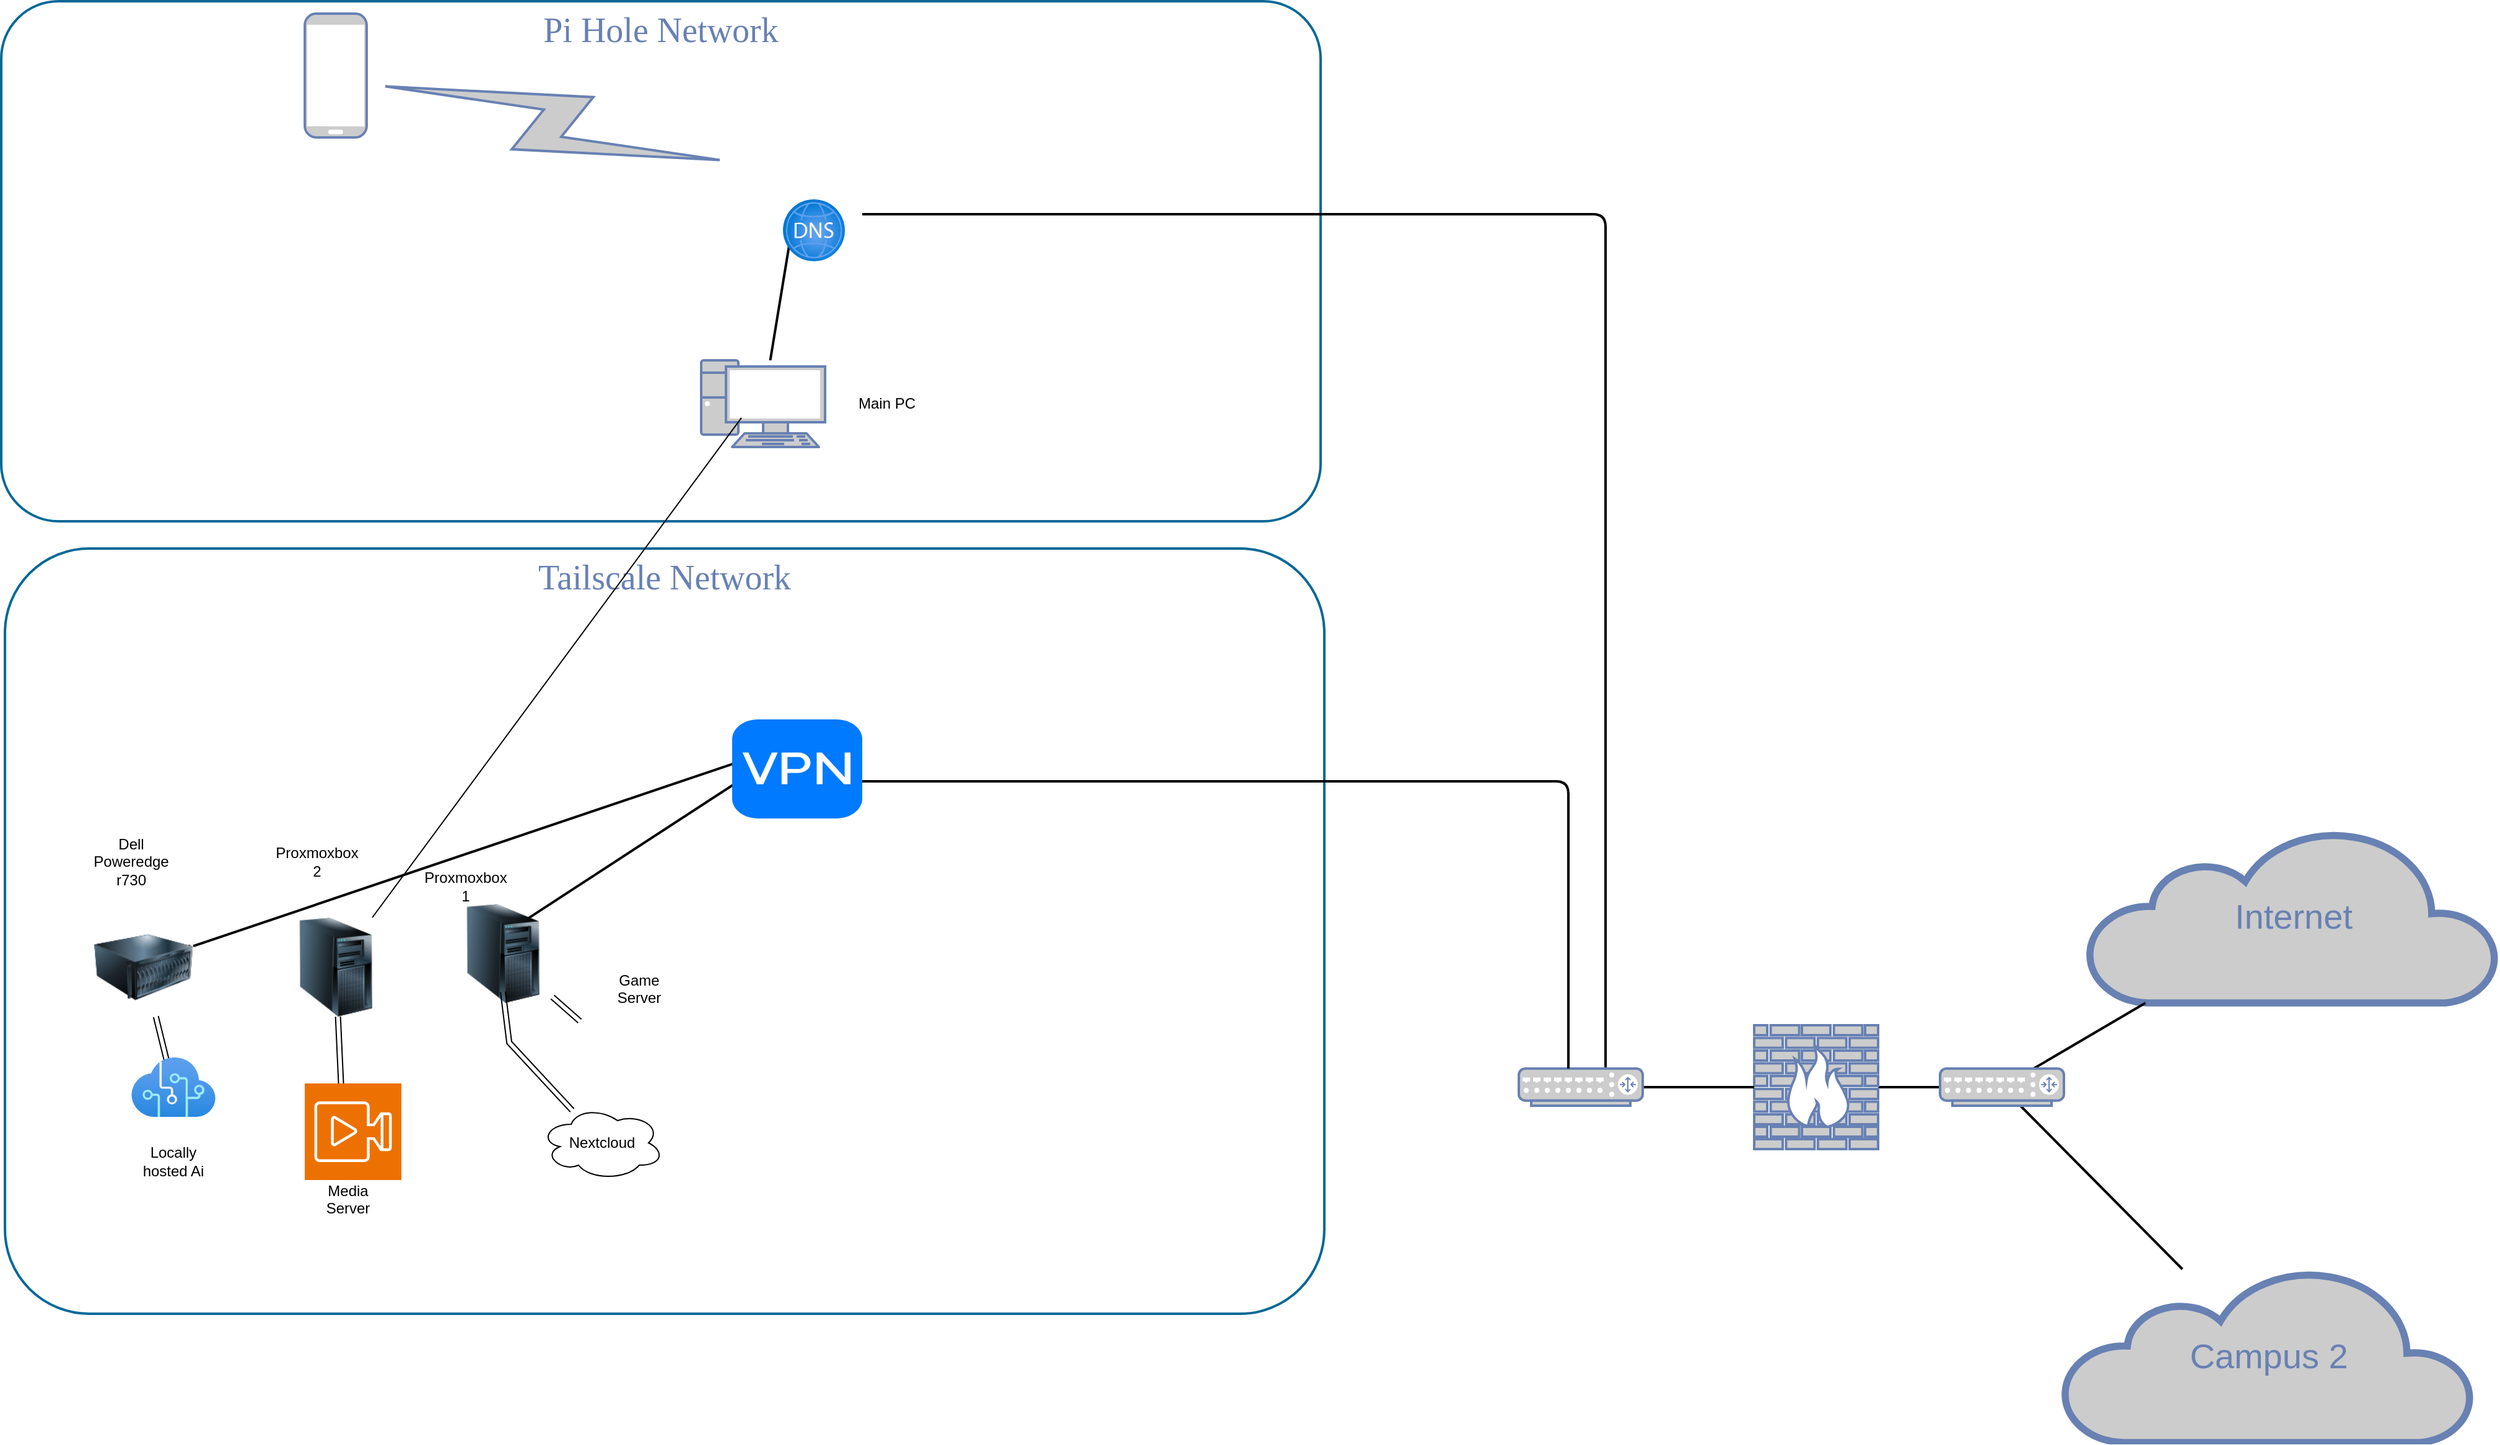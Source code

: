 <mxfile version="26.0.12">
  <diagram name="Page-1" id="bfe91b75-5d2c-26a0-9c1d-138518896778">
    <mxGraphModel dx="869" dy="497" grid="1" gridSize="10" guides="1" tooltips="1" connect="1" arrows="1" fold="1" page="1" pageScale="1" pageWidth="1100" pageHeight="850" background="none" math="0" shadow="0">
      <root>
        <mxCell id="0" />
        <mxCell id="1" parent="0" />
        <mxCell id="7c3789c024ecab99-79" value="Tailscale Network" style="rounded=1;whiteSpace=wrap;html=1;shadow=0;comic=0;strokeColor=#036897;strokeWidth=2;fillColor=none;fontFamily=Verdana;fontSize=28;fontColor=#6881B3;align=center;arcSize=11;verticalAlign=top;" parent="1" vertex="1">
          <mxGeometry x="78" y="462" width="1065" height="618" as="geometry" />
        </mxCell>
        <mxCell id="7c3789c024ecab99-78" value="Pi Hole Network" style="rounded=1;whiteSpace=wrap;html=1;shadow=0;comic=0;strokeColor=#036897;strokeWidth=2;fillColor=none;fontFamily=Verdana;fontSize=28;fontColor=#6881B3;align=center;arcSize=11;verticalAlign=top;" parent="1" vertex="1">
          <mxGeometry x="75" y="20" width="1065" height="420" as="geometry" />
        </mxCell>
        <mxCell id="7c3789c024ecab99-55" style="edgeStyle=none;html=1;labelBackgroundColor=none;endArrow=none;endFill=0;strokeWidth=2;fontFamily=Verdana;fontSize=28;fontColor=#6881B3;" parent="1" source="7c3789c024ecab99-8" target="7c3789c024ecab99-54" edge="1">
          <mxGeometry relative="1" as="geometry">
            <mxPoint x="1660" y="837.0" as="targetPoint" />
          </mxGeometry>
        </mxCell>
        <mxCell id="7c3789c024ecab99-8" value="" style="fontColor=#0066CC;verticalAlign=top;verticalLabelPosition=bottom;labelPosition=center;align=center;html=1;fillColor=#CCCCCC;strokeColor=#6881B3;gradientColor=none;gradientDirection=north;strokeWidth=2;shape=mxgraph.networks.firewall;rounded=0;shadow=0;comic=0;" parent="1" vertex="1">
          <mxGeometry x="1490" y="847" width="100" height="100" as="geometry" />
        </mxCell>
        <mxCell id="7c3789c024ecab99-18" style="edgeStyle=orthogonalEdgeStyle;html=1;labelBackgroundColor=none;endArrow=none;endFill=0;strokeWidth=2;fontFamily=Verdana;fontSize=15;fontColor=#036897;" parent="1" target="7c3789c024ecab99-10" edge="1">
          <mxGeometry relative="1" as="geometry">
            <mxPoint x="1110" y="310" as="targetPoint" />
            <Array as="points">
              <mxPoint x="1370" y="192" />
            </Array>
            <mxPoint x="770" y="192" as="sourcePoint" />
          </mxGeometry>
        </mxCell>
        <mxCell id="7c3789c024ecab99-52" style="edgeStyle=none;html=1;labelBackgroundColor=none;endArrow=none;endFill=0;strokeWidth=2;fontFamily=Verdana;fontSize=15;fontColor=#036897;" parent="1" source="7c3789c024ecab99-10" target="7c3789c024ecab99-8" edge="1">
          <mxGeometry relative="1" as="geometry">
            <mxPoint x="1550.0" y="917" as="targetPoint" />
          </mxGeometry>
        </mxCell>
        <mxCell id="7c3789c024ecab99-10" value="" style="fontColor=#0066CC;verticalAlign=top;verticalLabelPosition=bottom;labelPosition=center;align=center;html=1;fillColor=#CCCCCC;strokeColor=#6881B3;gradientColor=none;gradientDirection=north;strokeWidth=2;shape=mxgraph.networks.router;rounded=0;shadow=0;comic=0;" parent="1" vertex="1">
          <mxGeometry x="1300" y="882" width="100" height="30" as="geometry" />
        </mxCell>
        <mxCell id="7c3789c024ecab99-5" value="" style="fontColor=#0066CC;verticalAlign=top;verticalLabelPosition=bottom;labelPosition=center;align=center;html=1;fillColor=#CCCCCC;strokeColor=#6881B3;gradientColor=none;gradientDirection=north;strokeWidth=2;shape=mxgraph.networks.pc;rounded=0;shadow=0;comic=0;" parent="1" vertex="1">
          <mxGeometry x="640.0" y="310" width="100" height="70" as="geometry" />
        </mxCell>
        <mxCell id="7c3789c024ecab99-16" style="edgeStyle=none;html=1;labelBackgroundColor=none;endArrow=none;endFill=0;strokeWidth=2;fontFamily=Verdana;fontSize=15;fontColor=#036897;" parent="1" source="7c3789c024ecab99-5" edge="1">
          <mxGeometry relative="1" as="geometry">
            <mxPoint x="713.014" y="205" as="targetPoint" />
          </mxGeometry>
        </mxCell>
        <mxCell id="7c3789c024ecab99-11" value="" style="html=1;fillColor=#CCCCCC;strokeColor=#6881B3;gradientColor=none;gradientDirection=north;strokeWidth=2;shape=mxgraph.networks.comm_link_edge;html=1;labelBackgroundColor=none;endArrow=none;endFill=0;fontFamily=Verdana;fontSize=20;" parent="1" target="7c3789c024ecab99-12" edge="1">
          <mxGeometry width="100" height="100" relative="1" as="geometry">
            <mxPoint x="670" y="151.5" as="sourcePoint" />
            <mxPoint x="603.0" y="133" as="targetPoint" />
          </mxGeometry>
        </mxCell>
        <mxCell id="7c3789c024ecab99-12" value="" style="fontColor=#0066CC;verticalAlign=top;verticalLabelPosition=bottom;labelPosition=center;align=center;html=1;fillColor=#CCCCCC;strokeColor=#6881B3;gradientColor=none;gradientDirection=north;strokeWidth=2;shape=mxgraph.networks.mobile;rounded=0;shadow=0;comic=0;" parent="1" vertex="1">
          <mxGeometry x="320.0" y="30" width="50" height="100" as="geometry" />
        </mxCell>
        <mxCell id="7c3789c024ecab99-50" style="edgeStyle=orthogonalEdgeStyle;html=1;labelBackgroundColor=none;endArrow=none;endFill=0;strokeWidth=2;fontFamily=Verdana;fontSize=15;fontColor=#036897;" parent="1" target="7c3789c024ecab99-10" edge="1">
          <mxGeometry relative="1" as="geometry">
            <mxPoint x="1080.0" y="410" as="targetPoint" />
            <mxPoint x="770" y="650" as="sourcePoint" />
            <Array as="points">
              <mxPoint x="1340" y="650" />
            </Array>
          </mxGeometry>
        </mxCell>
        <mxCell id="7c3789c024ecab99-19" style="edgeStyle=none;html=1;labelBackgroundColor=none;endArrow=none;endFill=0;strokeWidth=2;fontFamily=Verdana;fontSize=15;fontColor=#036897;" parent="1" edge="1">
          <mxGeometry relative="1" as="geometry">
            <mxPoint x="670" y="634.398" as="targetPoint" />
            <mxPoint x="230.0" y="783.102" as="sourcePoint" />
          </mxGeometry>
        </mxCell>
        <mxCell id="7c3789c024ecab99-22" style="edgeStyle=none;html=1;labelBackgroundColor=none;endArrow=none;endFill=0;strokeWidth=2;fontFamily=Verdana;fontSize=15;fontColor=#036897;" parent="1" edge="1">
          <mxGeometry relative="1" as="geometry">
            <mxPoint x="490.0" y="767.411" as="sourcePoint" />
            <mxPoint x="670" y="650.089" as="targetPoint" />
          </mxGeometry>
        </mxCell>
        <mxCell id="7c3789c024ecab99-53" value="Internet" style="html=1;fillColor=#CCCCCC;strokeColor=#6881B3;gradientColor=none;gradientDirection=north;strokeWidth=2;shape=mxgraph.networks.cloud;fontColor=#6881B3;rounded=0;shadow=0;comic=0;align=center;fontSize=28;" parent="1" vertex="1">
          <mxGeometry x="1760" y="689" width="330" height="140" as="geometry" />
        </mxCell>
        <mxCell id="7c3789c024ecab99-56" style="edgeStyle=none;html=1;labelBackgroundColor=none;endArrow=none;endFill=0;strokeWidth=2;fontFamily=Verdana;fontSize=28;fontColor=#6881B3;" parent="1" source="7c3789c024ecab99-54" target="7c3789c024ecab99-53" edge="1">
          <mxGeometry relative="1" as="geometry" />
        </mxCell>
        <mxCell id="7c3789c024ecab99-77" style="edgeStyle=none;html=1;labelBackgroundColor=none;endArrow=none;endFill=0;strokeWidth=2;fontFamily=Verdana;fontSize=28;fontColor=#6881B3;" parent="1" source="7c3789c024ecab99-54" target="7c3789c024ecab99-76" edge="1">
          <mxGeometry relative="1" as="geometry" />
        </mxCell>
        <mxCell id="7c3789c024ecab99-54" value="" style="fontColor=#0066CC;verticalAlign=top;verticalLabelPosition=bottom;labelPosition=center;align=center;html=1;fillColor=#CCCCCC;strokeColor=#6881B3;gradientColor=none;gradientDirection=north;strokeWidth=2;shape=mxgraph.networks.router;rounded=0;shadow=0;comic=0;" parent="1" vertex="1">
          <mxGeometry x="1640" y="882" width="100" height="30" as="geometry" />
        </mxCell>
        <mxCell id="7c3789c024ecab99-76" value="Campus 2" style="html=1;fillColor=#CCCCCC;strokeColor=#6881B3;gradientColor=none;gradientDirection=north;strokeWidth=2;shape=mxgraph.networks.cloud;fontColor=#6881B3;rounded=0;shadow=0;comic=0;align=center;fontSize=28;" parent="1" vertex="1">
          <mxGeometry x="1740" y="1044" width="330" height="140" as="geometry" />
        </mxCell>
        <mxCell id="ZTIrdwcJ5VHO4tXkEQJr-1" value="" style="shape=image;html=1;verticalAlign=top;verticalLabelPosition=bottom;labelBackgroundColor=#ffffff;imageAspect=0;aspect=fixed;image=https://cdn1.iconfinder.com/data/icons/fruit-136/64/Fruit_iconfree_Filled_Outline_raspberry-healthy-organic-food-fruit_icon-128.png" vertex="1" parent="1">
          <mxGeometry x="642" y="90" width="128" height="128" as="geometry" />
        </mxCell>
        <mxCell id="ZTIrdwcJ5VHO4tXkEQJr-2" value="Dell Poweredge r730" style="text;strokeColor=none;align=center;fillColor=none;html=1;verticalAlign=middle;whiteSpace=wrap;rounded=0;" vertex="1" parent="1">
          <mxGeometry x="150" y="700" width="60" height="30" as="geometry" />
        </mxCell>
        <mxCell id="ZTIrdwcJ5VHO4tXkEQJr-3" value="Proxmoxbox 2" style="text;strokeColor=none;align=center;fillColor=none;html=1;verticalAlign=middle;whiteSpace=wrap;rounded=0;" vertex="1" parent="1">
          <mxGeometry x="300" y="700" width="60" height="30" as="geometry" />
        </mxCell>
        <mxCell id="ZTIrdwcJ5VHO4tXkEQJr-4" value="Proxmoxbox 1" style="text;strokeColor=none;align=center;fillColor=none;html=1;verticalAlign=middle;whiteSpace=wrap;rounded=0;" vertex="1" parent="1">
          <mxGeometry x="420" y="720" width="60" height="30" as="geometry" />
        </mxCell>
        <mxCell id="ZTIrdwcJ5VHO4tXkEQJr-6" value="" style="shape=link;html=1;rounded=0;" edge="1" parent="1" source="ZTIrdwcJ5VHO4tXkEQJr-11">
          <mxGeometry width="100" relative="1" as="geometry">
            <mxPoint x="335.3" y="832.97" as="sourcePoint" />
            <mxPoint x="350" y="910" as="targetPoint" />
          </mxGeometry>
        </mxCell>
        <mxCell id="ZTIrdwcJ5VHO4tXkEQJr-9" value="" style="image;html=1;image=img/lib/clip_art/computers/Server_128x128.png" vertex="1" parent="1">
          <mxGeometry x="150" y="760" width="80" height="80" as="geometry" />
        </mxCell>
        <mxCell id="ZTIrdwcJ5VHO4tXkEQJr-10" value="" style="image;html=1;image=img/lib/clip_art/computers/Server_Tower_128x128.png" vertex="1" parent="1">
          <mxGeometry x="440" y="749" width="80" height="80" as="geometry" />
        </mxCell>
        <mxCell id="ZTIrdwcJ5VHO4tXkEQJr-11" value="" style="image;html=1;image=img/lib/clip_art/computers/Server_Tower_128x128.png" vertex="1" parent="1">
          <mxGeometry x="305" y="760" width="80" height="80" as="geometry" />
        </mxCell>
        <mxCell id="ZTIrdwcJ5VHO4tXkEQJr-12" value="" style="shape=link;html=1;rounded=0;" edge="1" parent="1" target="ZTIrdwcJ5VHO4tXkEQJr-16">
          <mxGeometry width="100" relative="1" as="geometry">
            <mxPoint x="479.998" y="820" as="sourcePoint" />
            <mxPoint x="550" y="850" as="targetPoint" />
            <Array as="points">
              <mxPoint x="485.06" y="861" />
            </Array>
          </mxGeometry>
        </mxCell>
        <mxCell id="ZTIrdwcJ5VHO4tXkEQJr-13" value="" style="shape=link;html=1;rounded=0;" edge="1" parent="1" source="ZTIrdwcJ5VHO4tXkEQJr-9">
          <mxGeometry width="100" relative="1" as="geometry">
            <mxPoint x="174.428" y="840" as="sourcePoint" />
            <mxPoint x="210" y="881.33" as="targetPoint" />
          </mxGeometry>
        </mxCell>
        <mxCell id="ZTIrdwcJ5VHO4tXkEQJr-14" value="" style="image;aspect=fixed;html=1;points=[];align=center;fontSize=12;image=img/lib/azure2/networking/DNS_Zones.svg;" vertex="1" parent="1">
          <mxGeometry x="706" y="180" width="50" height="50" as="geometry" />
        </mxCell>
        <mxCell id="ZTIrdwcJ5VHO4tXkEQJr-15" value="" style="shape=image;html=1;verticalAlign=top;verticalLabelPosition=bottom;labelBackgroundColor=#ffffff;imageAspect=0;aspect=fixed;image=https://cdn4.iconfinder.com/data/icons/ionicons/512/icon-game-controller-b-128.png" vertex="1" parent="1">
          <mxGeometry x="542" y="840" width="60" height="60" as="geometry" />
        </mxCell>
        <mxCell id="ZTIrdwcJ5VHO4tXkEQJr-16" value="Nextcloud" style="ellipse;shape=cloud;whiteSpace=wrap;html=1;align=center;" vertex="1" parent="1">
          <mxGeometry x="510" y="912" width="100" height="60" as="geometry" />
        </mxCell>
        <mxCell id="ZTIrdwcJ5VHO4tXkEQJr-17" value="" style="shape=link;html=1;rounded=0;" edge="1" parent="1" source="ZTIrdwcJ5VHO4tXkEQJr-10" target="ZTIrdwcJ5VHO4tXkEQJr-15">
          <mxGeometry width="100" relative="1" as="geometry">
            <mxPoint x="500" y="850" as="sourcePoint" />
            <mxPoint x="600" y="850" as="targetPoint" />
          </mxGeometry>
        </mxCell>
        <mxCell id="ZTIrdwcJ5VHO4tXkEQJr-18" value="" style="sketch=0;points=[[0,0,0],[0.25,0,0],[0.5,0,0],[0.75,0,0],[1,0,0],[0,1,0],[0.25,1,0],[0.5,1,0],[0.75,1,0],[1,1,0],[0,0.25,0],[0,0.5,0],[0,0.75,0],[1,0.25,0],[1,0.5,0],[1,0.75,0]];outlineConnect=0;fontColor=#232F3E;fillColor=#ED7100;strokeColor=#ffffff;dashed=0;verticalLabelPosition=bottom;verticalAlign=top;align=center;html=1;fontSize=12;fontStyle=0;aspect=fixed;shape=mxgraph.aws4.resourceIcon;resIcon=mxgraph.aws4.media_services;" vertex="1" parent="1">
          <mxGeometry x="320" y="894" width="78" height="78" as="geometry" />
        </mxCell>
        <mxCell id="ZTIrdwcJ5VHO4tXkEQJr-19" value="" style="image;aspect=fixed;html=1;points=[];align=center;fontSize=12;image=img/lib/azure2/ai_machine_learning/Cognitive_Services.svg;" vertex="1" parent="1">
          <mxGeometry x="180" y="873" width="68" height="48" as="geometry" />
        </mxCell>
        <mxCell id="ZTIrdwcJ5VHO4tXkEQJr-20" value="&lt;div&gt;Game Server&lt;/div&gt;&lt;div&gt;&lt;br&gt;&lt;/div&gt;" style="text;strokeColor=none;align=center;fillColor=none;html=1;verticalAlign=middle;whiteSpace=wrap;rounded=0;" vertex="1" parent="1">
          <mxGeometry x="560" y="810" width="60" height="30" as="geometry" />
        </mxCell>
        <mxCell id="ZTIrdwcJ5VHO4tXkEQJr-21" value="&lt;div&gt;Media Server&lt;/div&gt;&lt;div&gt;&lt;br&gt;&lt;/div&gt;" style="text;strokeColor=none;align=center;fillColor=none;html=1;verticalAlign=middle;whiteSpace=wrap;rounded=0;" vertex="1" parent="1">
          <mxGeometry x="325" y="980" width="60" height="30" as="geometry" />
        </mxCell>
        <mxCell id="ZTIrdwcJ5VHO4tXkEQJr-22" value="Locally hosted Ai" style="text;strokeColor=none;align=center;fillColor=none;html=1;verticalAlign=middle;whiteSpace=wrap;rounded=0;" vertex="1" parent="1">
          <mxGeometry x="184" y="942" width="60" height="30" as="geometry" />
        </mxCell>
        <mxCell id="ZTIrdwcJ5VHO4tXkEQJr-23" value="Main PC" style="text;strokeColor=none;align=center;fillColor=none;html=1;verticalAlign=middle;whiteSpace=wrap;rounded=0;" vertex="1" parent="1">
          <mxGeometry x="760" y="330" width="60" height="30" as="geometry" />
        </mxCell>
        <mxCell id="ZTIrdwcJ5VHO4tXkEQJr-24" value="" style="html=1;strokeWidth=1;shadow=0;dashed=0;shape=mxgraph.ios7.misc.vpn;fillColor=#007AFF;strokeColor=none;buttonText=;strokeColor2=#222222;fontColor=#222222;fontSize=8;verticalLabelPosition=bottom;verticalAlign=top;align=center;sketch=0;" vertex="1" parent="1">
          <mxGeometry x="665" y="600" width="105" height="80" as="geometry" />
        </mxCell>
        <mxCell id="ZTIrdwcJ5VHO4tXkEQJr-26" value="" style="endArrow=none;html=1;rounded=0;entryX=0.325;entryY=0.664;entryDx=0;entryDy=0;entryPerimeter=0;" edge="1" parent="1" source="ZTIrdwcJ5VHO4tXkEQJr-11" target="7c3789c024ecab99-5">
          <mxGeometry width="50" height="50" relative="1" as="geometry">
            <mxPoint x="570" y="430" as="sourcePoint" />
            <mxPoint x="620" y="380" as="targetPoint" />
          </mxGeometry>
        </mxCell>
      </root>
    </mxGraphModel>
  </diagram>
</mxfile>
